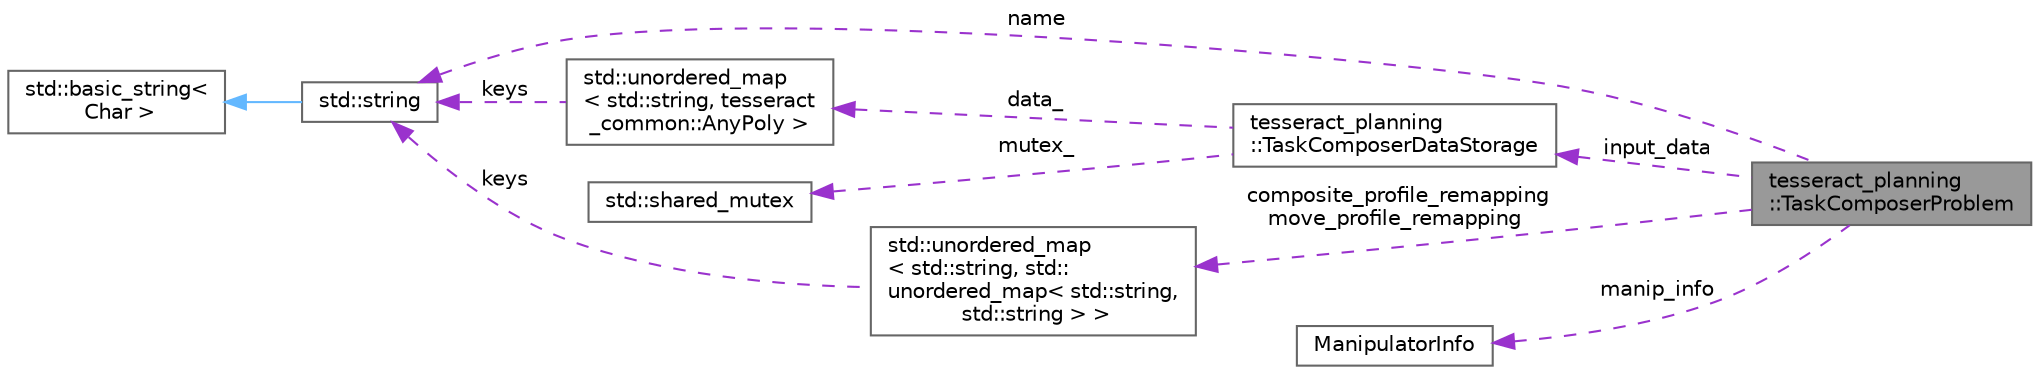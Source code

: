 digraph "tesseract_planning::TaskComposerProblem"
{
 // LATEX_PDF_SIZE
  bgcolor="transparent";
  edge [fontname=Helvetica,fontsize=10,labelfontname=Helvetica,labelfontsize=10];
  node [fontname=Helvetica,fontsize=10,shape=box,height=0.2,width=0.4];
  rankdir="LR";
  Node1 [label="tesseract_planning\l::TaskComposerProblem",height=0.2,width=0.4,color="gray40", fillcolor="grey60", style="filled", fontcolor="black",tooltip=" "];
  Node2 -> Node1 [dir="back",color="darkorchid3",style="dashed",label=" name" ];
  Node2 [label="std::string",height=0.2,width=0.4,color="gray40", fillcolor="white", style="filled",tooltip=" "];
  Node3 -> Node2 [dir="back",color="steelblue1",style="solid"];
  Node3 [label="std::basic_string\<\l Char \>",height=0.2,width=0.4,color="gray40", fillcolor="white", style="filled",tooltip=" "];
  Node4 -> Node1 [dir="back",color="darkorchid3",style="dashed",label=" manip_info" ];
  Node4 [label="ManipulatorInfo",height=0.2,width=0.4,color="gray40", fillcolor="white", style="filled",tooltip=" "];
  Node5 -> Node1 [dir="back",color="darkorchid3",style="dashed",label=" composite_profile_remapping\nmove_profile_remapping" ];
  Node5 [label="std::unordered_map\l\< std::string, std::\lunordered_map\< std::string,\l std::string \> \>",height=0.2,width=0.4,color="gray40", fillcolor="white", style="filled",tooltip=" "];
  Node2 -> Node5 [dir="back",color="darkorchid3",style="dashed",label=" keys" ];
  Node6 -> Node1 [dir="back",color="darkorchid3",style="dashed",label=" input_data" ];
  Node6 [label="tesseract_planning\l::TaskComposerDataStorage",height=0.2,width=0.4,color="gray40", fillcolor="white", style="filled",URL="$d9/d84/classtesseract__planning_1_1TaskComposerDataStorage.html",tooltip="A thread save data storage."];
  Node7 -> Node6 [dir="back",color="darkorchid3",style="dashed",label=" mutex_" ];
  Node7 [label="std::shared_mutex",height=0.2,width=0.4,color="gray40", fillcolor="white", style="filled",tooltip=" "];
  Node8 -> Node6 [dir="back",color="darkorchid3",style="dashed",label=" data_" ];
  Node8 [label="std::unordered_map\l\< std::string, tesseract\l_common::AnyPoly \>",height=0.2,width=0.4,color="gray40", fillcolor="white", style="filled",tooltip=" "];
  Node2 -> Node8 [dir="back",color="darkorchid3",style="dashed",label=" keys" ];
}
